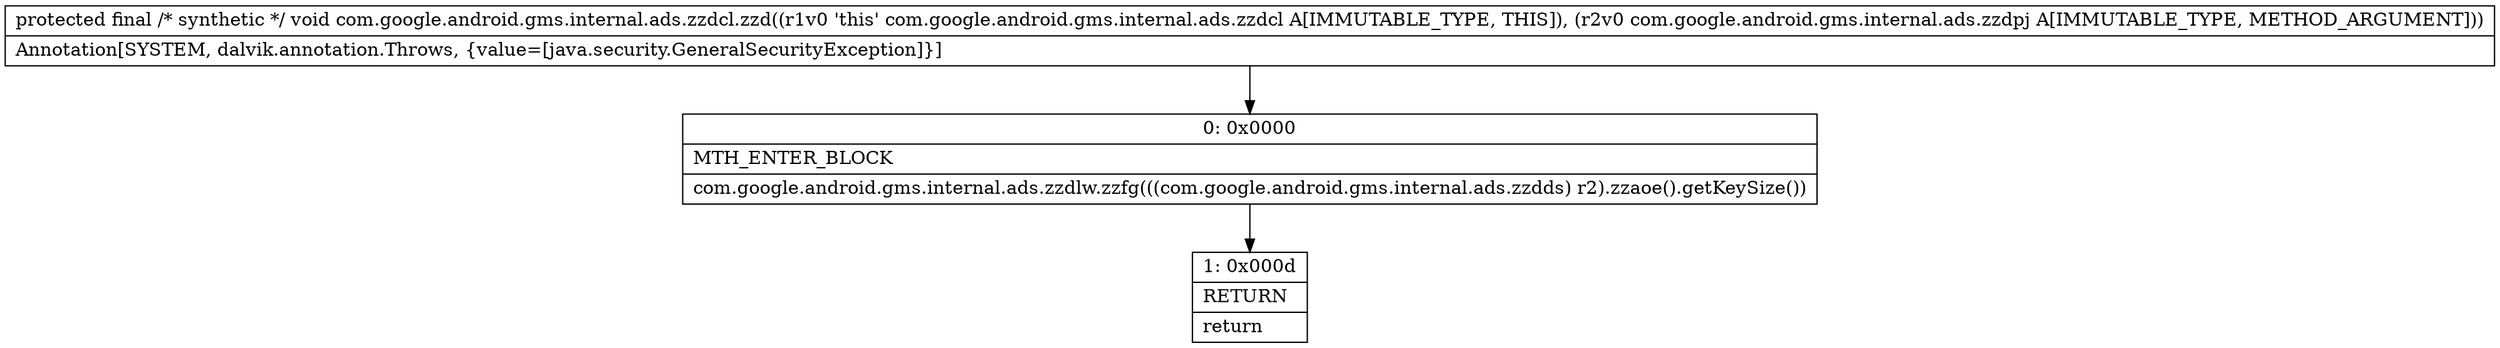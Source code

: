 digraph "CFG forcom.google.android.gms.internal.ads.zzdcl.zzd(Lcom\/google\/android\/gms\/internal\/ads\/zzdpj;)V" {
Node_0 [shape=record,label="{0\:\ 0x0000|MTH_ENTER_BLOCK\l|com.google.android.gms.internal.ads.zzdlw.zzfg(((com.google.android.gms.internal.ads.zzdds) r2).zzaoe().getKeySize())\l}"];
Node_1 [shape=record,label="{1\:\ 0x000d|RETURN\l|return\l}"];
MethodNode[shape=record,label="{protected final \/* synthetic *\/ void com.google.android.gms.internal.ads.zzdcl.zzd((r1v0 'this' com.google.android.gms.internal.ads.zzdcl A[IMMUTABLE_TYPE, THIS]), (r2v0 com.google.android.gms.internal.ads.zzdpj A[IMMUTABLE_TYPE, METHOD_ARGUMENT]))  | Annotation[SYSTEM, dalvik.annotation.Throws, \{value=[java.security.GeneralSecurityException]\}]\l}"];
MethodNode -> Node_0;
Node_0 -> Node_1;
}

